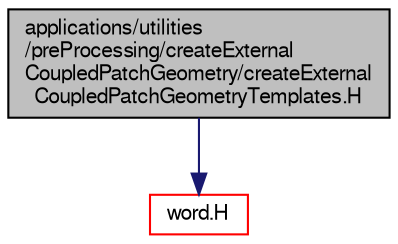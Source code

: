 digraph "applications/utilities/preProcessing/createExternalCoupledPatchGeometry/createExternalCoupledPatchGeometryTemplates.H"
{
  bgcolor="transparent";
  edge [fontname="FreeSans",fontsize="10",labelfontname="FreeSans",labelfontsize="10"];
  node [fontname="FreeSans",fontsize="10",shape=record];
  Node1 [label="applications/utilities\l/preProcessing/createExternal\lCoupledPatchGeometry/createExternal\lCoupledPatchGeometryTemplates.H",height=0.2,width=0.4,color="black", fillcolor="grey75", style="filled" fontcolor="black"];
  Node1 -> Node2 [color="midnightblue",fontsize="10",style="solid",fontname="FreeSans"];
  Node2 [label="word.H",height=0.2,width=0.4,color="red",URL="$a08524.html"];
}
